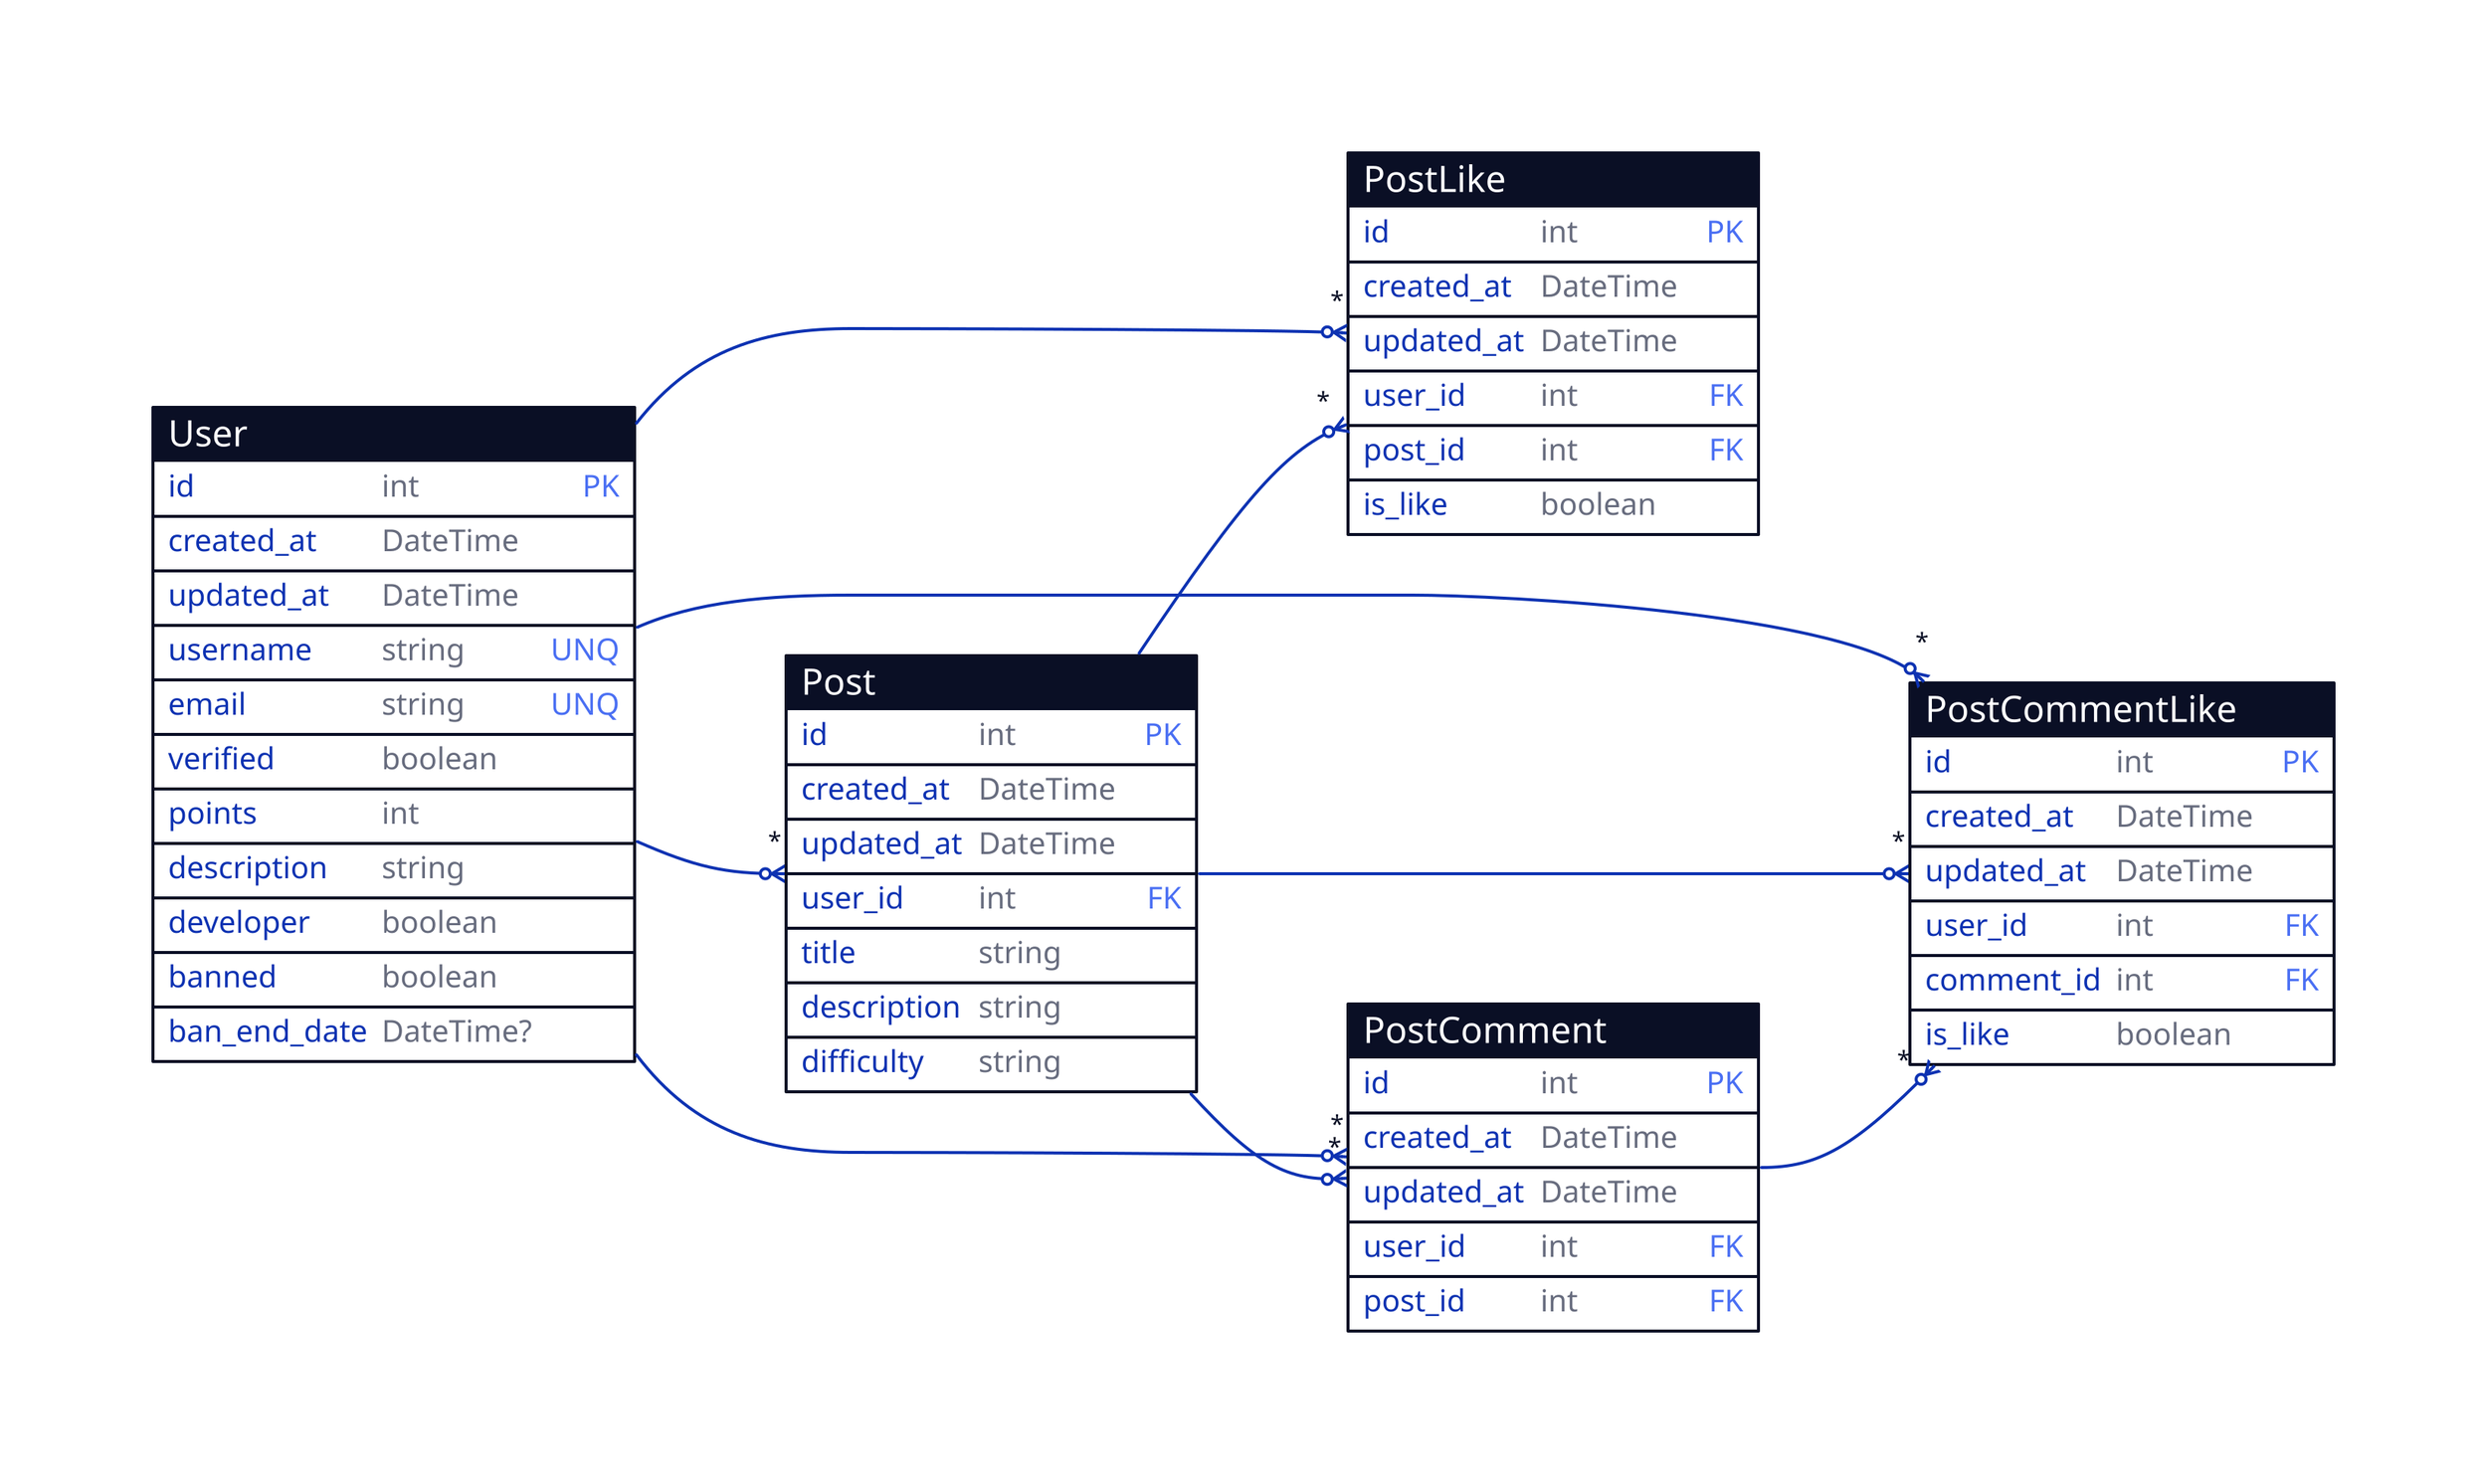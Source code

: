 # https://youtu.be/9f25WKg3SQI
# d2 --layout=elk -w schema.d2 ../docs/database_schema.svg
direction: right

User: {
  shape: sql_table
  id: int {
    constraint: primary_key
  }
  created_at: DateTime
  updated_at: DateTime
  username: string {
    constraint: unique
  }
  email: string {
    constraint: unique
  }
  # if their email has been verified
  verified: boolean
  # they can gain points on the website with post
  # up- and down votes
  points: int
  # their profile description
  description: string
  # if they are a developer and can code
  developer: boolean
  # if they break the TOS they will be banned from the site
  banned: boolean
  # if they are banned, they will be unbanned at this date
  # if eligible 
  ban_end_date: DateTime?
}

Post: {
  shape: sql_table
  id: int {
    constraint: primary_key
  }
  created_at: DateTime
  updated_at: DateTime
  user_id: int {
    constraint: foreign_key
  }
  title: string
  description: string
  # easy, medium, hard, very hard
  # easy would of course mean beginners to programming can do it
  # very hard means only experienced people can do it, or those
  # with the finances and dedication
  difficulty: string
}

PostLike: {
  shape: sql_table
  id: int {
    constraint: primary_key
  }
  created_at: DateTime
  updated_at: DateTime
  user_id: int {
    constraint: foreign_key
  }
  post_id: int {
    constraint: foreign_key
  }
  is_like: boolean
}

PostComment: {
  shape: sql_table
  id: int {
    constraint: primary_key
  }
  created_at: DateTime
  updated_at: DateTime
  user_id: int {
    constraint: foreign_key
  }
  post_id: int {
    constraint: foreign_key
  }
}

PostCommentLike: {
  shape: sql_table
  id: int {
    constraint: primary_key
  }
  created_at: DateTime
  updated_at: DateTime
  user_id: int {
    constraint: foreign_key
  }
  comment_id: int {
    constraint: foreign_key
  }
  is_like: boolean
}

User -> Post: {
  target-arrowhead: * {
    shape: cf-many
  }
}

User -> PostComment: {
  target-arrowhead: * {
    shape: cf-many
  }
}

User -> PostCommentLike: {
  target-arrowhead: * {
    shape: cf-many
  }
}

User -> PostLike: {
  target-arrowhead: * {
    shape: cf-many
  }
}

Post -> PostComment: {
  target-arrowhead: * {
    shape: cf-many
  }
}

Post -> PostLike: {
  target-arrowhead: * {
    shape: cf-many
  }
}

Post -> PostCommentLike: {
  target-arrowhead: * {
    shape: cf-many
  }
}

PostComment -> PostCommentLike: {
  target-arrowhead: * {
    shape: cf-many
  }
}
